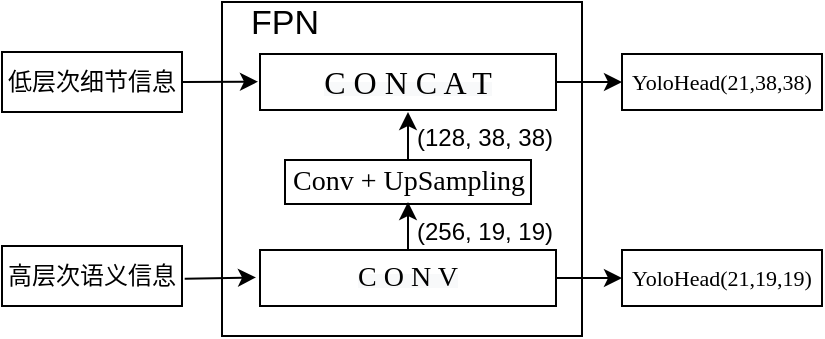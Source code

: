 <mxfile version="14.7.0" type="github">
  <diagram id="zQE5vsxRgVPBx2-GxELZ" name="Page-1">
    <mxGraphModel dx="813" dy="457" grid="1" gridSize="10" guides="1" tooltips="1" connect="1" arrows="1" fold="1" page="1" pageScale="1" pageWidth="827" pageHeight="1169" math="0" shadow="0">
      <root>
        <mxCell id="0" />
        <mxCell id="1" parent="0" />
        <mxCell id="1uVs3FNL-p7HF-o2O84L-17" value="低层次细节信息" style="rounded=0;whiteSpace=wrap;html=1;" vertex="1" parent="1">
          <mxGeometry x="190" y="295" width="90" height="30" as="geometry" />
        </mxCell>
        <mxCell id="1uVs3FNL-p7HF-o2O84L-1" value="" style="rounded=0;whiteSpace=wrap;html=1;strokeWidth=1;fontSize=7;" vertex="1" parent="1">
          <mxGeometry x="300" y="270" width="180" height="167" as="geometry" />
        </mxCell>
        <mxCell id="1uVs3FNL-p7HF-o2O84L-2" value="&lt;span style=&quot;color: rgb(0 , 0 , 0) ; font-style: normal ; letter-spacing: normal ; text-align: center ; text-indent: 0px ; text-transform: none ; word-spacing: 0px ; background-color: rgb(248 , 249 , 250) ; display: inline ; float: none&quot;&gt;&lt;font style=&quot;font-size: 14px&quot; face=&quot;Times New Roman&quot;&gt;C O N V&lt;/font&gt;&lt;/span&gt;" style="rounded=0;whiteSpace=wrap;html=1;strokeWidth=1;fontSize=7;" vertex="1" parent="1">
          <mxGeometry x="319" y="394" width="148" height="28" as="geometry" />
        </mxCell>
        <mxCell id="1uVs3FNL-p7HF-o2O84L-3" value="&lt;span style=&quot;color: rgb(0 , 0 , 0) ; font-style: normal ; letter-spacing: normal ; text-align: center ; text-indent: 0px ; text-transform: none ; word-spacing: 0px ; background-color: rgb(248 , 249 , 250) ; display: inline ; float: none&quot;&gt;&lt;font style=&quot;font-size: 16px&quot; face=&quot;Times New Roman&quot;&gt;C O N C A T&lt;/font&gt;&lt;/span&gt;" style="rounded=0;whiteSpace=wrap;html=1;strokeWidth=1;fontSize=7;" vertex="1" parent="1">
          <mxGeometry x="319" y="296" width="148" height="28" as="geometry" />
        </mxCell>
        <mxCell id="1uVs3FNL-p7HF-o2O84L-4" value="&lt;font face=&quot;Times New Roman&quot; style=&quot;font-size: 14px&quot;&gt;Conv + UpSampling&lt;/font&gt;" style="rounded=0;whiteSpace=wrap;html=1;strokeWidth=1;fontSize=7;" vertex="1" parent="1">
          <mxGeometry x="331.5" y="349" width="123" height="22" as="geometry" />
        </mxCell>
        <mxCell id="1uVs3FNL-p7HF-o2O84L-5" value="&lt;font style=&quot;font-size: 17px&quot;&gt;FPN&lt;/font&gt;" style="text;html=1;resizable=0;autosize=1;align=center;verticalAlign=middle;points=[];fillColor=none;strokeColor=none;rounded=0;fontSize=7;" vertex="1" parent="1">
          <mxGeometry x="310" y="274" width="42" height="14" as="geometry" />
        </mxCell>
        <mxCell id="1uVs3FNL-p7HF-o2O84L-6" value="" style="endArrow=classic;html=1;exitX=0.5;exitY=0;exitDx=0;exitDy=0;" edge="1" parent="1" source="1uVs3FNL-p7HF-o2O84L-2">
          <mxGeometry width="50" height="50" relative="1" as="geometry">
            <mxPoint x="393" y="379" as="sourcePoint" />
            <mxPoint x="393" y="370" as="targetPoint" />
          </mxGeometry>
        </mxCell>
        <mxCell id="1uVs3FNL-p7HF-o2O84L-7" value="" style="endArrow=classic;html=1;exitX=1;exitY=0.5;exitDx=0;exitDy=0;" edge="1" parent="1" source="1uVs3FNL-p7HF-o2O84L-2">
          <mxGeometry width="50" height="50" relative="1" as="geometry">
            <mxPoint x="463.5" y="407.66" as="sourcePoint" />
            <mxPoint x="500" y="408" as="targetPoint" />
          </mxGeometry>
        </mxCell>
        <mxCell id="1uVs3FNL-p7HF-o2O84L-8" value="" style="endArrow=classic;html=1;exitX=1;exitY=0.5;exitDx=0;exitDy=0;" edge="1" parent="1">
          <mxGeometry width="50" height="50" relative="1" as="geometry">
            <mxPoint x="467" y="310.05" as="sourcePoint" />
            <mxPoint x="500" y="310" as="targetPoint" />
          </mxGeometry>
        </mxCell>
        <mxCell id="1uVs3FNL-p7HF-o2O84L-9" value="" style="endArrow=classic;html=1;exitX=0.5;exitY=0;exitDx=0;exitDy=0;" edge="1" parent="1" source="1uVs3FNL-p7HF-o2O84L-4">
          <mxGeometry width="50" height="50" relative="1" as="geometry">
            <mxPoint x="392.8" y="335.5" as="sourcePoint" />
            <mxPoint x="393" y="325" as="targetPoint" />
          </mxGeometry>
        </mxCell>
        <mxCell id="1uVs3FNL-p7HF-o2O84L-10" value="(128, 38, 38)" style="text;html=1;resizable=0;autosize=1;align=center;verticalAlign=middle;points=[];fillColor=none;strokeColor=none;rounded=0;" vertex="1" parent="1">
          <mxGeometry x="392" y="329" width="77" height="18" as="geometry" />
        </mxCell>
        <mxCell id="1uVs3FNL-p7HF-o2O84L-11" value="(256, 19, 19)" style="text;html=1;resizable=0;autosize=1;align=center;verticalAlign=middle;points=[];fillColor=none;strokeColor=none;rounded=0;" vertex="1" parent="1">
          <mxGeometry x="392" y="376" width="77" height="18" as="geometry" />
        </mxCell>
        <mxCell id="1uVs3FNL-p7HF-o2O84L-12" value="" style="endArrow=classic;html=1;exitX=1;exitY=0.5;exitDx=0;exitDy=0;" edge="1" parent="1" source="1uVs3FNL-p7HF-o2O84L-17">
          <mxGeometry width="50" height="50" relative="1" as="geometry">
            <mxPoint x="290" y="310" as="sourcePoint" />
            <mxPoint x="318" y="309.83" as="targetPoint" />
          </mxGeometry>
        </mxCell>
        <mxCell id="1uVs3FNL-p7HF-o2O84L-14" value="" style="endArrow=classic;html=1;exitX=1.026;exitY=0.544;exitDx=0;exitDy=0;exitPerimeter=0;" edge="1" parent="1">
          <mxGeometry width="50" height="50" relative="1" as="geometry">
            <mxPoint x="281.34" y="408.32" as="sourcePoint" />
            <mxPoint x="317" y="407.71" as="targetPoint" />
          </mxGeometry>
        </mxCell>
        <mxCell id="1uVs3FNL-p7HF-o2O84L-18" value="&lt;span&gt;高层次语义信息&lt;/span&gt;" style="rounded=0;whiteSpace=wrap;html=1;" vertex="1" parent="1">
          <mxGeometry x="190" y="392" width="90" height="30" as="geometry" />
        </mxCell>
        <mxCell id="1uVs3FNL-p7HF-o2O84L-19" value="&lt;font style=&quot;font-size: 11px&quot; face=&quot;Times New Roman&quot;&gt;YoloHead(21,38,38)&lt;/font&gt;" style="rounded=0;whiteSpace=wrap;html=1;strokeWidth=1;fontSize=7;" vertex="1" parent="1">
          <mxGeometry x="500" y="296" width="100" height="28" as="geometry" />
        </mxCell>
        <mxCell id="1uVs3FNL-p7HF-o2O84L-20" value="&lt;font style=&quot;font-size: 11px&quot; face=&quot;Times New Roman&quot;&gt;YoloHead(21,19,19)&lt;/font&gt;" style="rounded=0;whiteSpace=wrap;html=1;strokeWidth=1;fontSize=7;" vertex="1" parent="1">
          <mxGeometry x="500" y="394" width="100" height="28" as="geometry" />
        </mxCell>
      </root>
    </mxGraphModel>
  </diagram>
</mxfile>
